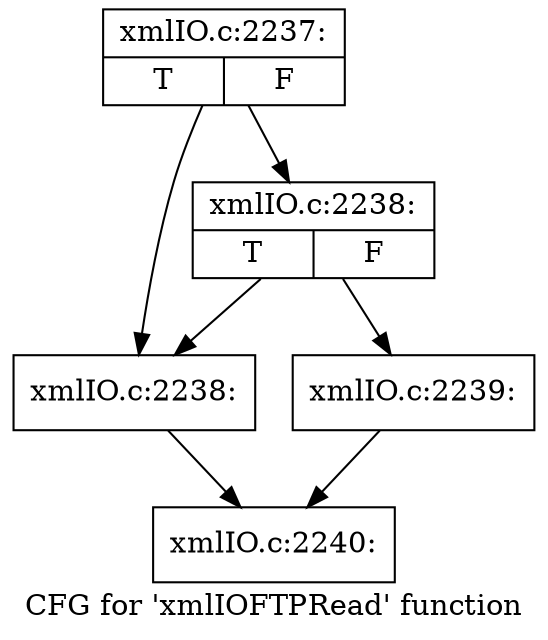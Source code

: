 digraph "CFG for 'xmlIOFTPRead' function" {
	label="CFG for 'xmlIOFTPRead' function";

	Node0x52645c0 [shape=record,label="{xmlIO.c:2237:|{<s0>T|<s1>F}}"];
	Node0x52645c0 -> Node0x5263730;
	Node0x52645c0 -> Node0x52637d0;
	Node0x52637d0 [shape=record,label="{xmlIO.c:2238:|{<s0>T|<s1>F}}"];
	Node0x52637d0 -> Node0x5263730;
	Node0x52637d0 -> Node0x5263780;
	Node0x5263730 [shape=record,label="{xmlIO.c:2238:}"];
	Node0x5263730 -> Node0x5264260;
	Node0x5263780 [shape=record,label="{xmlIO.c:2239:}"];
	Node0x5263780 -> Node0x5264260;
	Node0x5264260 [shape=record,label="{xmlIO.c:2240:}"];
}
